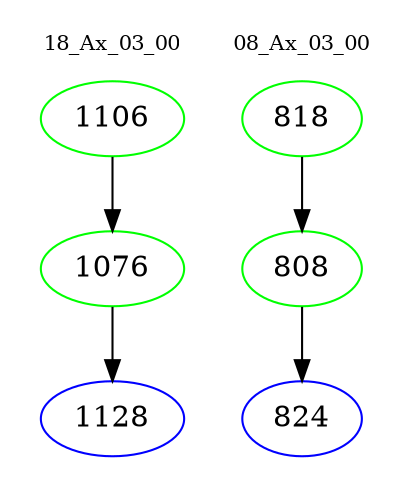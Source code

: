 digraph{
subgraph cluster_0 {
color = white
label = "18_Ax_03_00";
fontsize=10;
T0_1106 [label="1106", color="green"]
T0_1106 -> T0_1076 [color="black"]
T0_1076 [label="1076", color="green"]
T0_1076 -> T0_1128 [color="black"]
T0_1128 [label="1128", color="blue"]
}
subgraph cluster_1 {
color = white
label = "08_Ax_03_00";
fontsize=10;
T1_818 [label="818", color="green"]
T1_818 -> T1_808 [color="black"]
T1_808 [label="808", color="green"]
T1_808 -> T1_824 [color="black"]
T1_824 [label="824", color="blue"]
}
}
